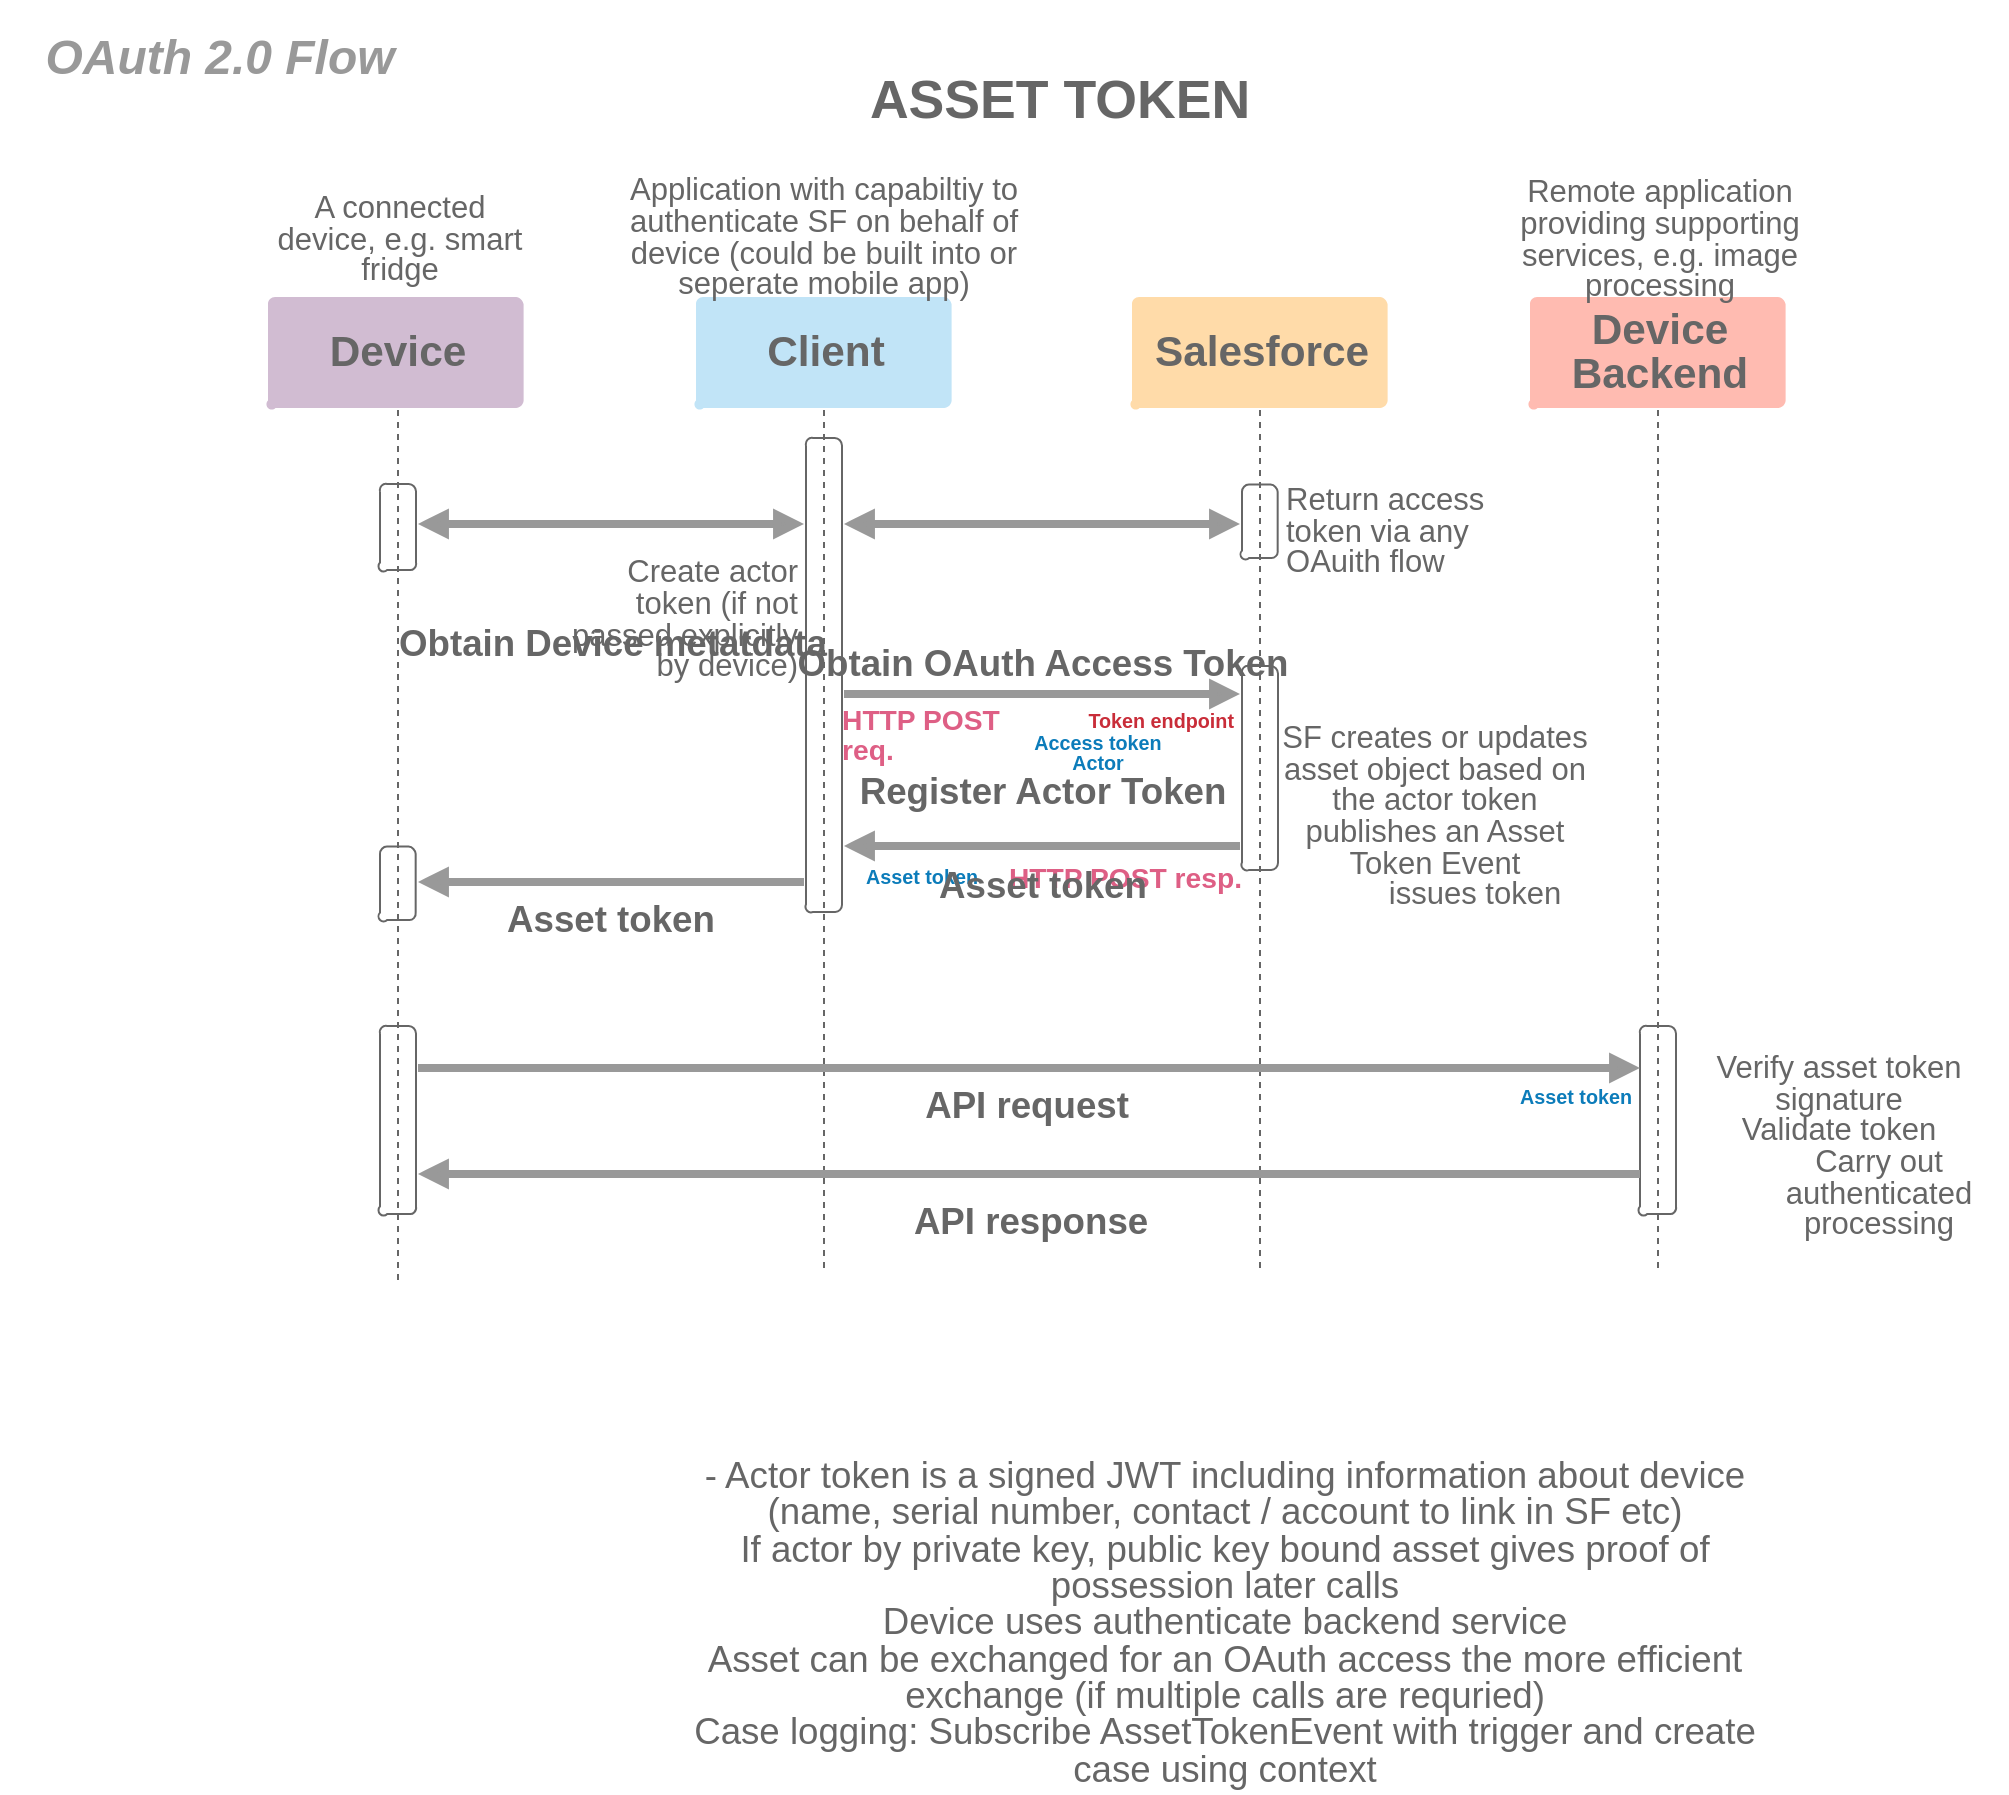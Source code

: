 <mxfile version="20.6.2" type="github"><diagram name="Asset Token" id="Asset_Token"><mxGraphModel dx="2968" dy="1360" grid="1" gridSize="10" guides="1" tooltips="1" connect="1" arrows="1" fold="1" page="1" pageScale="1" pageWidth="827" pageHeight="1169" math="0" shadow="0"><root><mxCell id="0"/><mxCell id="1" parent="0"/><mxCell id="BMRI44_Pc0IovrskJfD4-87" value="" style="group" parent="1" vertex="1" connectable="0"><mxGeometry x="-40" y="240.97" width="1000" height="895.03" as="geometry"/></mxCell><mxCell id="29" style="vsdxID=27;fillColor=none;gradientColor=none;fillOpacity=0;strokeOpacity=0;spacingTop=-3;spacingBottom=-3;spacingLeft=-3;spacingRight=-3;points=[[0,0.5,0],[1,0.5,0],[0.5,1,0],[0.5,0,0]];labelBackgroundColor=none;rounded=1;strokeColor=none;html=1;whiteSpace=wrap;" parent="BMRI44_Pc0IovrskJfD4-87" vertex="1"><mxGeometry x="327" y="725.03" width="568" height="170" as="geometry"/></mxCell><mxCell id="30" style="vsdxID=28;fillColor=#ffffff;gradientColor=none;fillOpacity=0;strokeOpacity=0;shape=stencil(vVTBcoMgEP0ajjLAGonnNPmBfAFTiTKl4iBtTL++mDUZMTW3ZsYDu++xj7ezK4Fd36hOE8H64N2HPpsqNATeiBCmbbQ3IZ4I7AnsTs7r2ruvtsK4U5Ep2DWjK7zDR7Zgyr8fzY/GHKPA5QYBvPnpvkfFYcIRumAk6BjF74DcWGoUuXHppkC6n/icbqfMnVLIpOJUf8jUYPrMu6CCcW2CWeVrnUWp7GRVnUD9Wetulubzx1nTzoyUJQX4Q3rFiSxTJ4IWkDjhbKU1L/Cy1C4lldtnbgq+dMNSN4/duWv8v52Hobhpr7jJ8+WU5TKdspXuvMLL032Jh+ti4soaa3Gv5/hykWMKfwKw/wU=);spacingTop=-3;spacingBottom=-3;spacingLeft=-3;spacingRight=-3;points=[[0,0.5,0],[1,0.5,0],[0.5,1,0],[0.5,0,0]];labelBackgroundColor=none;rounded=1;html=1;whiteSpace=wrap;" parent="29" vertex="1"><mxGeometry width="568" height="170" as="geometry"/></mxCell><mxCell id="31" value="&lt;div style=&quot;font-size: 1px&quot;&gt;&lt;p style=&quot;align:center;margin-left:0;margin-right:0;margin-top:0px;margin-bottom:0px;text-indent:0;valign:top;direction:ltr;&quot;&gt;&lt;font style=&quot;font-size:18.34px;font-family:Arial;color:#666666;direction:ltr;letter-spacing:0px;line-height:100%;opacity:1&quot;&gt; - Actor token is a signed JWT including information about device (name, serial number, contact / account to link in SF etc)&lt;br/&gt;&lt;/font&gt;&lt;/p&gt;&lt;p style=&quot;align:center;margin-left:0;margin-right:0;margin-top:0px;margin-bottom:0px;text-indent:0;valign:top;direction:ltr;&quot;&gt;&lt;font style=&quot;font-size:18.34px;font-family:Arial;color:#666666;direction:ltr;letter-spacing:0px;line-height:100%;opacity:1&quot;&gt;If actor by private key, public key bound asset gives proof of possession later calls&lt;br/&gt;&lt;/font&gt;&lt;/p&gt;&lt;p style=&quot;align:center;margin-left:0;margin-right:0;margin-top:0px;margin-bottom:0px;text-indent:0;valign:top;direction:ltr;&quot;&gt;&lt;font style=&quot;font-size:18.34px;font-family:Arial;color:#666666;direction:ltr;letter-spacing:0px;line-height:100%;opacity:1&quot;&gt;Device uses authenticate backend service&lt;br/&gt;&lt;/font&gt;&lt;/p&gt;&lt;p style=&quot;align:center;margin-left:0;margin-right:0;margin-top:0px;margin-bottom:0px;text-indent:0;valign:top;direction:ltr;&quot;&gt;&lt;font style=&quot;font-size:18.34px;font-family:Arial;color:#666666;direction:ltr;letter-spacing:0px;line-height:100%;opacity:1&quot;&gt;Asset can be exchanged for an OAuth access the more efficient exchange (if multiple calls are requried)&lt;br/&gt;&lt;/font&gt;&lt;/p&gt;&lt;p style=&quot;align:left;margin-left:0;margin-right:0;margin-top:0px;margin-bottom:0px;text-indent:0;valign:top;direction:ltr;&quot;&gt;&lt;font style=&quot;font-size:18.34px;font-family:Arial;color:#666666;direction:ltr;letter-spacing:0px;line-height:100%;opacity:1&quot;&gt;Case logging: Subscribe AssetTokenEvent with trigger and create case using context&lt;/font&gt;&lt;/p&gt;&lt;/div&gt;" style="text;vsdxID=27;fillColor=none;gradientColor=none;fillOpacity=0;strokeOpacity=0;spacingTop=-3;spacingBottom=-3;spacingLeft=-3;spacingRight=-3;points=[[0,0.5,0],[1,0.5,0],[0.5,1,0],[0.5,0,0]];labelBackgroundColor=none;rounded=1;strokeColor=none;html=1;whiteSpace=wrap;verticalAlign=top;align=center;;html=1;" parent="29" vertex="1"><mxGeometry y="-0.91" width="568.77" height="170.91" as="geometry"/></mxCell><mxCell id="BMRI44_Pc0IovrskJfD4-86" value="" style="group" parent="BMRI44_Pc0IovrskJfD4-87" vertex="1" connectable="0"><mxGeometry width="1000" height="639" as="geometry"/></mxCell><mxCell id="2" style="vsdxID=2;fillColor=none;gradientColor=none;fillOpacity=0;strokeOpacity=0;spacingTop=-3;spacingBottom=-3;spacingLeft=-3;spacingRight=-3;points=[[0,0.5,0],[1,0.5,0],[0.5,1,0],[0.5,0,0]];labelBackgroundColor=none;rounded=1;strokeColor=none;html=1;whiteSpace=wrap;" parent="BMRI44_Pc0IovrskJfD4-86" vertex="1"><mxGeometry x="328" y="28.0" width="401" height="42" as="geometry"/></mxCell><mxCell id="3" style="vsdxID=3;fillColor=#ffffff;gradientColor=none;fillOpacity=0;strokeOpacity=0;shape=stencil(vVTbcoMgFPwaHmW4jBKe0/QH+gVMPVGmVBykje3XFz0mI0nMW/MGu8tZ98CRyP3Qmh6IYEMM/gNOto4tkS9ECNu1EGxMKyIPRO6PPkAT/FdX4743SSnYjECNZ/ikFsyE9zf7C4gxKrkqkcCTn/57chwXHqkf3O2oVjPwitpUajI5a6nSKA+LXtFSInKR6DKruNQfCzPaoQg+mmh9l3HOhAaKZFUcnWkyajgB9CuYrz/O2W4VRGvK7lnfTcIpl3kSzmilsiicbfTmCWGuvTWnTD66GF3lcVIzdJbmtj0Xj/+Pc/Mqzt5bz0zkaSq6y+9mqzvPyPJwYNJinkycWescDvaav57kBOFfQB7+AA==);spacingTop=-3;spacingBottom=-3;spacingLeft=-3;spacingRight=-3;points=[[0,0.5,0],[1,0.5,0],[0.5,1,0],[0.5,0,0]];labelBackgroundColor=none;rounded=1;html=1;whiteSpace=wrap;" parent="2" vertex="1"><mxGeometry width="401" height="42" as="geometry"/></mxCell><mxCell id="4" value="&lt;div style=&quot;font-size: 1px&quot;&gt;&lt;p style=&quot;align:center;margin-left:0;margin-right:0;margin-top:0px;margin-bottom:0px;text-indent:0;valign:middle;direction:ltr;&quot;&gt;&lt;font style=&quot;font-size:26.81px;font-family:Arial;color:#666666;direction:ltr;letter-spacing:0px;line-height:100%;opacity:1&quot;&gt;&lt;b&gt;ASSET TOKEN&lt;/b&gt;&lt;/font&gt;&lt;/p&gt;&lt;/div&gt;" style="text;vsdxID=2;fillColor=none;gradientColor=none;fillOpacity=0;strokeOpacity=0;spacingTop=-3;spacingBottom=-3;spacingLeft=-3;spacingRight=-3;points=[[0,0.5,0],[1,0.5,0],[0.5,1,0],[0.5,0,0]];labelBackgroundColor=none;rounded=1;strokeColor=none;html=1;whiteSpace=wrap;verticalAlign=middle;align=center;;html=1;" parent="2" vertex="1"><mxGeometry y="-0.35" width="401.66" height="42.73" as="geometry"/></mxCell><mxCell id="5" style="vsdxID=5;fillColor=none;gradientColor=none;strokeColor=none;spacingTop=-3;spacingBottom=-3;spacingLeft=-3;spacingRight=-3;points=[[0,0.5,0],[1,0.5,0],[0.5,1,0],[0.5,0,0],[10.59,1,0],[-10.59,1,0],[-10.59,1,0],[0.13,1,0],[0.13,1,0]];labelBackgroundColor=none;rounded=1;html=1;whiteSpace=wrap;" parent="BMRI44_Pc0IovrskJfD4-86" vertex="1"><mxGeometry x="402" y="218.0" width="18" height="237" as="geometry"/></mxCell><mxCell id="6" style="vsdxID=6;fillColor=#ffffff;gradientColor=none;shape=stencil(vVTbcoMgEP0aHmW4xAvPafoD/QKmEmVKxUHbmHx90SWOGCZvzRvsOezhLLsgfhxa2SvEyDA6+6Uuuh5bxN8QY7prldOjXyF+Qvx4tk41zv50Nex76ZmMLBFVwxk6sxmR7vND3xTECOa0zAGAk9/2d1acAg7QNWTAxbJ/B6rPNGsEKi1wCTBxK58fIBI4Xo/QKGUQmDI56SFzdpSjtl2EGekalXmx7GxkE0HDRal+E6bb6xndbZyUAguRkE568fesxN5LUUZeKEkX5wVe9tKiwocnD1Nhke/N5Cwy81idVeP/7Tx2xV087SfHtNr7uXd3sm/X+rzAzNOJ8YtlMmFmtTEw2Ft8P8k+BL8AP/0B);strokeColor=#666666;spacingTop=-3;spacingBottom=-3;spacingLeft=-3;spacingRight=-3;points=[[0,0.5,0],[1,0.5,0],[0.5,1,0],[0.5,0,0]];labelBackgroundColor=none;rounded=1;html=1;whiteSpace=wrap;" parent="5" vertex="1"><mxGeometry width="18" height="237" as="geometry"/></mxCell><mxCell id="7" style="vsdxID=8;fillColor=none;gradientColor=none;strokeColor=none;spacingTop=-3;spacingBottom=-3;spacingLeft=-3;spacingRight=-3;points=[[0,0.5,0],[1,0.5,0],[0.5,1,0],[0.5,0,0],[-0.13,1,0],[0.13,1,0]];labelBackgroundColor=none;rounded=1;html=1;whiteSpace=wrap;" parent="BMRI44_Pc0IovrskJfD4-86" vertex="1"><mxGeometry x="620" y="332" width="18" height="102" as="geometry"/></mxCell><mxCell id="8" style="vsdxID=9;fillColor=#ffffff;gradientColor=none;shape=stencil(vVTbcoMgEP0aHmW4jAGe0/QH+gVMJMqUioO0Mf36YtY6ojZvzRvsObtnz+KK+LFvdGcQI30M/t1cbRUbxF8QY7ZtTLAxnRA/IX68+GDq4D/bCu6dTkxG7hFTQQ4d2YzocH6z3wZiBHMqSgAg88N/jYrDhAN0gxvHAoq8AjeVGkUmLj1gCfQw8+kkOlGSHqFZyUlgKPRg+yL4qKP1bYY5HWpTJK3i4nSdQf3VmG4Rzrpztl04EQortSO9ayX1KdXaixSZF0r+GM4TzKy11QEz+eBlFKZibacsMzvb+cwi/+9n+12ouZ19R+Wc8OuIYSEzR9sRqWf5ebw26XDfT9hc6xys9xJf73MKwb+An34A);strokeColor=#666666;spacingTop=-3;spacingBottom=-3;spacingLeft=-3;spacingRight=-3;points=[[0,0.5,0],[1,0.5,0],[0.5,1,0],[0.5,0,0]];labelBackgroundColor=none;rounded=1;html=1;whiteSpace=wrap;" parent="7" vertex="1"><mxGeometry width="18" height="102" as="geometry"/></mxCell><mxCell id="9" style="vsdxID=11;fillColor=none;gradientColor=none;strokeOpacity=0;spacingTop=-3;spacingBottom=-3;spacingLeft=-3;spacingRight=-3;points=[[0,0.5,0],[1,0.5,0],[0.5,1,0],[0.5,0,0]];labelBackgroundColor=none;rounded=1;strokeColor=none;html=1;whiteSpace=wrap;" parent="BMRI44_Pc0IovrskJfD4-86" vertex="1"><mxGeometry x="347" y="147.0" width="129" height="56" as="geometry"/></mxCell><mxCell id="10" style="vsdxID=12;fillColor=#c1e4f7;gradientColor=none;strokeOpacity=0;shape=stencil(vZRdcoMgFIVXw6MMPyrynKYb6AqYSpSpFQdpY7L6otdkpDJ59A3OPXD4kCvip7FVg0aMjN7ZL301tW8Rf0OMmb7VzvgwQvyM+OlinW6c/elrmA8qOBlZFF3DGjq7GVHu88PcNWgEcyoKKMDKb/s7J05rHUo3mAlc8EV4B2/Yag5ZvQyLHOxu9Zf4Efq0SBrtSJ7ClKnJjJmzXnlj+yi+U67RWUjLLp1qotJ41XrYyHR7vs70GxZZYlqm05M8HOdFzCNwlUc8UmIi0ld0BFBIr6J0Gc78CojsPlAlY6DdHVFCjuLZvY5HdpKGYhnD5OEtRzAkfTcHkLxumzBY+hM613QdtPe2/r+fgwT/An7+Aw==);spacingTop=-3;spacingBottom=-3;spacingLeft=-3;spacingRight=-3;points=[[0,0.5,0],[1,0.5,0],[0.5,1,0],[0.5,0,0]];labelBackgroundColor=none;rounded=1;html=1;whiteSpace=wrap;" parent="9" vertex="1"><mxGeometry width="129" height="56" as="geometry"/></mxCell><mxCell id="11" value="&lt;div style=&quot;font-size: 1px&quot;&gt;&lt;p style=&quot;align:center;margin-left:0;margin-right:0;margin-top:0px;margin-bottom:0px;text-indent:0;valign:middle;direction:ltr;&quot;&gt;&lt;font style=&quot;font-size:21.17px;font-family:Arial;color:#666666;direction:ltr;letter-spacing:0px;line-height:100%;opacity:1&quot;&gt;&lt;b&gt;Client&lt;/b&gt;&lt;/font&gt;&lt;/p&gt;&lt;/div&gt;" style="text;vsdxID=11;fillColor=none;gradientColor=none;strokeOpacity=0;spacingTop=-3;spacingBottom=-3;spacingLeft=-3;spacingRight=-3;points=[[0,0.5,0],[1,0.5,0],[0.5,1,0],[0.5,0,0]];labelBackgroundColor=none;rounded=1;strokeColor=none;html=1;whiteSpace=wrap;verticalAlign=middle;align=center;;html=1;" parent="9" vertex="1"><mxGeometry x="3.8" y="2.82" width="122.01" height="49.38" as="geometry"/></mxCell><mxCell id="12" style="vsdxID=13;fillColor=none;gradientColor=none;strokeOpacity=0;spacingTop=-3;spacingBottom=-3;spacingLeft=-3;spacingRight=-3;points=[[0,0.5,0],[1,0.5,0],[0.5,1,0],[0.5,0,0]];labelBackgroundColor=none;rounded=1;strokeColor=none;html=1;whiteSpace=wrap;" parent="BMRI44_Pc0IovrskJfD4-86" vertex="1"><mxGeometry x="565" y="147.0" width="129" height="56" as="geometry"/></mxCell><mxCell id="13" style="vsdxID=14;fillColor=#ffdba9;gradientColor=none;strokeOpacity=0;shape=stencil(vZRdcoMgFIVXw6MMPyrynKYb6AqYSpSpFQdpY7L6otdkpDJ59A3OPXD4kCvip7FVg0aMjN7ZL301tW8Rf0OMmb7VzvgwQvyM+OlinW6c/elrmA8qOBlZFF3DGjq7GVHu88PcNWgEcyoKKMDKb/s7J05rHUo3mAlc8EV4B2/Yag5ZvQyLHOxu9Zf4Efq0SBrtSJ7ClKnJjJmzXnlj+yi+U67RWUjLLp1qotJ41XrYyHR7vs70GxZZYlqm05M8HOdFzCNwlUc8UmIi0ld0BFBIr6J0Gc78CojsPlAlY6DdHVFCjuLZvY5HdpKGYhnD5OEtRzAkfTcHkLxumzBY+hM613QdtPe2/r+fgwT/An7+Aw==);spacingTop=-3;spacingBottom=-3;spacingLeft=-3;spacingRight=-3;points=[[0,0.5,0],[1,0.5,0],[0.5,1,0],[0.5,0,0]];labelBackgroundColor=none;rounded=1;html=1;whiteSpace=wrap;" parent="12" vertex="1"><mxGeometry width="129" height="56" as="geometry"/></mxCell><mxCell id="14" value="&lt;div style=&quot;font-size: 1px&quot;&gt;&lt;p style=&quot;align:center;margin-left:0;margin-right:0;margin-top:0px;margin-bottom:0px;text-indent:0;valign:middle;direction:ltr;&quot;&gt;&lt;font style=&quot;font-size:21.17px;font-family:Arial;color:#666666;direction:ltr;letter-spacing:0px;line-height:100%;opacity:1&quot;&gt;&lt;b&gt;Salesforce&lt;/b&gt;&lt;/font&gt;&lt;/p&gt;&lt;/div&gt;" style="text;vsdxID=13;fillColor=none;gradientColor=none;strokeOpacity=0;spacingTop=-3;spacingBottom=-3;spacingLeft=-3;spacingRight=-3;points=[[0,0.5,0],[1,0.5,0],[0.5,1,0],[0.5,0,0]];labelBackgroundColor=none;rounded=1;strokeColor=none;html=1;whiteSpace=wrap;verticalAlign=middle;align=center;;html=1;" parent="12" vertex="1"><mxGeometry x="3.8" y="2.82" width="122.01" height="49.38" as="geometry"/></mxCell><mxCell id="15" style="vsdxID=16;fillColor=none;gradientColor=none;strokeColor=none;spacingTop=-3;spacingBottom=-3;spacingLeft=-3;spacingRight=-3;points=[[0,0.5,0],[1,0.5,0],[0.5,1,0],[0.5,0,0],[-0.4,1,0],[0.4,1,0]];labelBackgroundColor=none;rounded=1;html=1;whiteSpace=wrap;" parent="BMRI44_Pc0IovrskJfD4-86" vertex="1"><mxGeometry x="819" y="512" width="18" height="94" as="geometry"/></mxCell><mxCell id="16" style="vsdxID=17;fillColor=#ffffff;gradientColor=none;shape=stencil(vVPbcoMgFPwaHmW4GJTnNPmBfAFTiTK14iBtbL++6KEdiUzemjfO2YVlDyzix6lTo0aMTN7ZN30zje8Qf0GMmaHTzviwQvyE+PFqnW6d/RgaqEcVmIysHd3AHrqwGVHu9WK+NfQI5rQ6AAA73+3nojhHHKAvqMq1OgMxnLMoRCIVuAaui2SOuYBOpAQxQpPz4ulzoWYzFc565Y0dEqxXrtVF0CquvWoTaLppPW7adHu73gwbG5XEUmaks1bCPWuZeikxrRMvlOQm8wQn98JSPH4TsXuUKjGyn8yfwv+b2f+IX/G8H45JmfphWNDET3Y6T7DyIChhscYRgmr6HtK8xe/jG1oQfX76AQ==);strokeColor=#666666;spacingTop=-3;spacingBottom=-3;spacingLeft=-3;spacingRight=-3;points=[[0,0.5,0],[1,0.5,0],[0.5,1,0],[0.5,0,0]];labelBackgroundColor=none;rounded=1;html=1;whiteSpace=wrap;" parent="15" vertex="1"><mxGeometry width="18" height="94" as="geometry"/></mxCell><mxCell id="17" style="vsdxID=19;fillColor=none;gradientColor=none;fillOpacity=0;strokeOpacity=0;spacingTop=-3;spacingBottom=-3;spacingLeft=-3;spacingRight=-3;points=[[0,0.5,0],[1,0.5,0],[0.5,1,0],[0.5,0,0]];labelBackgroundColor=none;rounded=1;strokeColor=none;html=1;whiteSpace=wrap;" parent="BMRI44_Pc0IovrskJfD4-86" vertex="1"><mxGeometry x="421" y="352" width="75" height="29" as="geometry"/></mxCell><mxCell id="18" style="vsdxID=20;fillColor=#ffffff;gradientColor=none;fillOpacity=0;strokeOpacity=0;shape=stencil(vVTLcoMwDPwaH9H4ERd8TpMfyBd4igOeUswYtyH9+hpEMpik6am5Ge1K65UsiNj2te4M4bQP3r2bky1DTcQr4dy2tfE2xBMROyK2R+dN5d1nW+J3pyOT0yliSsxhI5tT7d8O9ttgjIJguUQAMz/c16g4zDhC57kCh1xMkT2SY61RZSZvgCPdX/gUXgoMzRQJlCUlZ4Eh04PtM++CDta1CdZoX5ksSmXHRlcJ1J+M6RZhtrxcY9uFE7UBVdyRvutEAmMrK/yaPlzM/dacZ7hRoFQiX+RxlI9mw9TtcGTiaGxRWvTq8f8d3byMqA30wWsTIGTqqADJE0N03SGeP8vOH4sTD9OK4vLapsENX+LrlY4h/B2I3Q8=);spacingTop=-3;spacingBottom=-3;spacingLeft=-3;spacingRight=-3;points=[[0,0.5,0],[1,0.5,0],[0.5,1,0],[0.5,0,0]];labelBackgroundColor=none;rounded=1;html=1;whiteSpace=wrap;" parent="17" vertex="1"><mxGeometry width="75" height="29" as="geometry"/></mxCell><mxCell id="19" value="&lt;div style=&quot;font-size: 1px&quot;&gt;&lt;p style=&quot;align:left;margin-left:0;margin-right:0;margin-top:0px;margin-bottom:0px;text-indent:0;valign:middle;direction:ltr;&quot;&gt;&lt;font style=&quot;font-size:14.11px;font-family:Arial;color:#de5f85;direction:ltr;letter-spacing:0px;line-height:100%;opacity:1&quot;&gt;&lt;b&gt;HTTP POST req.&lt;/b&gt;&lt;/font&gt;&lt;/p&gt;&lt;/div&gt;" style="text;vsdxID=19;fillColor=none;gradientColor=none;fillOpacity=0;strokeOpacity=0;spacingTop=-3;spacingBottom=-3;spacingLeft=-3;spacingRight=-3;points=[[0,0.5,0],[1,0.5,0],[0.5,1,0],[0.5,0,0]];labelBackgroundColor=none;rounded=1;strokeColor=none;html=1;whiteSpace=wrap;verticalAlign=middle;align=left;;html=1;" parent="17" vertex="1"><mxGeometry y="-0.86" width="75.97" height="29.91" as="geometry"/></mxCell><mxCell id="20" style="vsdxID=21;fillColor=none;gradientColor=none;fillOpacity=0;strokeOpacity=0;spacingTop=-3;spacingBottom=-3;spacingLeft=-3;spacingRight=-3;points=[[0,0.5,0],[1,0.5,0],[0.5,1,0],[0.5,0,0]];labelBackgroundColor=none;rounded=1;strokeColor=none;html=1;whiteSpace=wrap;" parent="BMRI44_Pc0IovrskJfD4-86" vertex="1"><mxGeometry x="489" y="429" width="129" height="18" as="geometry"/></mxCell><mxCell id="21" style="vsdxID=22;fillColor=#ffffff;gradientColor=none;fillOpacity=0;strokeOpacity=0;shape=stencil(vVTbcoMgFPwaHmW4eIHnNP2BfgFTiTKl4iBtbL++4HEyYpL2qXmD3T2se+CI+GHq1agRI1Pw7k2fTRt6xJ8QY2botTchrhA/In44Oa877z6GFvajikpGFkS3UEOTmhHlX1/MtwaMYE6bCgiofHefyXFeeaC+YBflpFyQZxDHs5LLKma4rEHv1wJaY8EBumgkz85cHeZCzWYqvAsqGDdknFW+00X0Kk5WdRk1nbUeNzDdfp01wyaKbDCpbljfjMJxKfMoERIsi0LJve48Io3EUmT2TUR+u5tmdzUClyLLkxrUZEdeEv5/nqt3kQJW9/NQLOkuEMckf2vkqj/1o+L8MTdxsUwozK6xFgZ8y+8nOkLwN+DHHw==);spacingTop=-3;spacingBottom=-3;spacingLeft=-3;spacingRight=-3;points=[[0,0.5,0],[1,0.5,0],[0.5,1,0],[0.5,0,0]];labelBackgroundColor=none;rounded=1;html=1;whiteSpace=wrap;" parent="20" vertex="1"><mxGeometry width="129" height="18" as="geometry"/></mxCell><mxCell id="22" value="&lt;div style=&quot;font-size: 1px&quot;&gt;&lt;p style=&quot;align:right;margin-left:0;margin-right:0;margin-top:0px;margin-bottom:0px;text-indent:0;valign:middle;direction:ltr;&quot;&gt;&lt;font style=&quot;font-size:14.11px;font-family:Arial;color:#de5f85;direction:ltr;letter-spacing:0px;line-height:100%;opacity:1&quot;&gt;&lt;b&gt;HTTP POST resp.&lt;/b&gt;&lt;/font&gt;&lt;/p&gt;&lt;/div&gt;" style="text;vsdxID=21;fillColor=none;gradientColor=none;fillOpacity=0;strokeOpacity=0;spacingTop=-3;spacingBottom=-3;spacingLeft=-3;spacingRight=-3;points=[[0,0.5,0],[1,0.5,0],[0.5,1,0],[0.5,0,0]];labelBackgroundColor=none;rounded=1;strokeColor=none;html=1;whiteSpace=wrap;verticalAlign=middle;align=right;;html=1;" parent="20" vertex="1"><mxGeometry y="-0.95" width="129.61" height="18.99" as="geometry"/></mxCell><mxCell id="23" style="vsdxID=23;fillColor=none;gradientColor=none;fillOpacity=0;strokeOpacity=0;spacingTop=-3;spacingBottom=-3;spacingLeft=-3;spacingRight=-3;points=[[0,0.5,0],[1,0.5,0],[0.5,1,0],[0.5,0,0]];labelBackgroundColor=none;rounded=1;strokeColor=none;html=1;whiteSpace=wrap;" parent="BMRI44_Pc0IovrskJfD4-86" vertex="1"><mxGeometry x="481" y="361" width="133" height="29" as="geometry"/></mxCell><mxCell id="24" style="vsdxID=24;fillColor=#ffffff;gradientColor=none;fillOpacity=0;strokeOpacity=0;shape=stencil(vVTBcoMgEP0ajjKwRNFzmvxAv4CpRJlacZA2tl9fdE1GaNKemhu+fbuPt8tKxH5s1aAJsNE7+6rPpvYtEU8EwPStdsaHExEHIvYn63Tj7Htf4/egAhPYgugac/jMBqbcy7P50ogxKrjMMYCZb/ZjVpzWOIY+1wpApViQI5JDrVllJQMVFfLdJYHRokToyinzqOaqMGVqMmPmrFfe2D6Kdco1Ogta2alTTRQaz1oPG5hvb9eZfmOlkpTLG9I3rYjQl8TKjsrYCmf3uvMAN0GcMoj0S3m59J3pFIkjTotd5GhuUTydq8f/d/TjZSwWf3lunFbJjEqaQ2SIpQ0C+Sg7f2xOOCw7ittrug5XfBtPdzpA+D8Qh28=);spacingTop=-3;spacingBottom=-3;spacingLeft=-3;spacingRight=-3;points=[[0,0.5,0],[1,0.5,0],[0.5,1,0],[0.5,0,0]];labelBackgroundColor=none;rounded=1;html=1;whiteSpace=wrap;" parent="23" vertex="1"><mxGeometry width="133" height="29" as="geometry"/></mxCell><mxCell id="25" value="&lt;div style=&quot;font-size: 1px&quot;&gt;&lt;p style=&quot;align:center;margin-left:0;margin-right:0;margin-top:0px;margin-bottom:0px;text-indent:0;valign:middle;direction:ltr;&quot;&gt;&lt;font style=&quot;font-size:9.88px;font-family:Arial;color:#0c7cba;direction:ltr;letter-spacing:0px;line-height:100%;opacity:1&quot;&gt;&lt;b&gt;Access token&lt;/b&gt;&lt;/font&gt;&lt;font style=&quot;font-size:9.88px;font-family:Arial;color:#666666;direction:ltr;letter-spacing:0px;line-height:100%;opacity:1&quot;&gt;&lt;b&gt;&lt;br/&gt;&lt;/b&gt;&lt;/font&gt;&lt;/p&gt;&lt;p style=&quot;align:right;margin-left:0;margin-right:0;margin-top:0px;margin-bottom:0px;text-indent:0;valign:middle;direction:ltr;&quot;&gt;&lt;font style=&quot;font-size:9.88px;font-family:Arial;color:#0c7cba;direction:ltr;letter-spacing:0px;line-height:100%;opacity:1&quot;&gt;&lt;b&gt;Actor &lt;/b&gt;&lt;/font&gt;&lt;/p&gt;&lt;/div&gt;" style="text;vsdxID=23;fillColor=none;gradientColor=none;fillOpacity=0;strokeOpacity=0;spacingTop=-3;spacingBottom=-3;spacingLeft=-3;spacingRight=-3;points=[[0,0.5,0],[1,0.5,0],[0.5,1,0],[0.5,0,0]];labelBackgroundColor=none;rounded=1;strokeColor=none;html=1;whiteSpace=wrap;verticalAlign=middle;align=center;;html=1;" parent="23" vertex="1"><mxGeometry y="-0.86" width="133.89" height="29.91" as="geometry"/></mxCell><mxCell id="26" style="vsdxID=25;fillColor=none;gradientColor=none;fillOpacity=0;strokeOpacity=0;spacingTop=-3;spacingBottom=-3;spacingLeft=-3;spacingRight=-3;points=[[0,0.5,0],[1,0.5,0],[0.5,1,0],[0.5,0,0]];labelBackgroundColor=none;rounded=1;strokeColor=none;html=1;whiteSpace=wrap;" parent="BMRI44_Pc0IovrskJfD4-86" vertex="1"><mxGeometry x="433" y="423" width="123" height="29" as="geometry"/></mxCell><mxCell id="27" style="vsdxID=26;fillColor=#ffffff;gradientColor=none;fillOpacity=0;strokeOpacity=0;shape=stencil(vVTLcoMwDPwaH9EImec5TX+gX+ApDnhKMWNoQ/v1NYjMYJqmN25mtdJ6JQshT0Ojei0Ih9HZN3011dgI+SSITNdoZ0Z/EvIs5Olina6d/egq/u6VZxIuiK44J57ZhMq9vphvzRiCjPOUA5z5bj9nxWmNc+hrrUCQywV5ZrKvNausZIK0ZL67JSBkBUMrRwIWQc1VYYrUZIbI2VGNxnZBrFWu1pHXii6tqoPQcNW638Dx9nat6TZWygzK5I70XSsSknhnJQHMAisx/tWdA9x4cUAK9IvcD/PRdMpsZ4ng9ig2PZKhKTxsQL+exuLx4XvDnaMCUgoM4b5DlB9l55/V8YdlSXl9Tdvyjm/j+6X2EP8Q5PkH);spacingTop=-3;spacingBottom=-3;spacingLeft=-3;spacingRight=-3;points=[[0,0.5,0],[1,0.5,0],[0.5,1,0],[0.5,0,0]];labelBackgroundColor=none;rounded=1;html=1;whiteSpace=wrap;" parent="26" vertex="1"><mxGeometry width="123" height="29" as="geometry"/></mxCell><mxCell id="28" value="&lt;div style=&quot;font-size: 1px&quot;&gt;&lt;p style=&quot;align:left;margin-left:0;margin-right:0;margin-top:0px;margin-bottom:0px;text-indent:0;valign:middle;direction:ltr;&quot;&gt;&lt;font style=&quot;font-size:9.88px;font-family:Arial;color:#0c7cba;direction:ltr;letter-spacing:0px;line-height:100%;opacity:1&quot;&gt;&lt;b&gt;Asset token&lt;/b&gt;&lt;/font&gt;&lt;/p&gt;&lt;/div&gt;" style="text;vsdxID=25;fillColor=none;gradientColor=none;fillOpacity=0;strokeOpacity=0;spacingTop=-3;spacingBottom=-3;spacingLeft=-3;spacingRight=-3;points=[[0,0.5,0],[1,0.5,0],[0.5,1,0],[0.5,0,0]];labelBackgroundColor=none;rounded=1;strokeColor=none;html=1;whiteSpace=wrap;verticalAlign=middle;align=left;;html=1;" parent="26" vertex="1"><mxGeometry y="-0.86" width="123.44" height="29.91" as="geometry"/></mxCell><mxCell id="32" style="vsdxID=29;fillColor=none;gradientColor=none;fillOpacity=0;strokeOpacity=0;spacingTop=-3;spacingBottom=-3;spacingLeft=-3;spacingRight=-3;points=[[0,0.5,0],[1,0.5,0],[0.5,1,0],[0.5,0,0]];labelBackgroundColor=none;rounded=1;strokeColor=none;html=1;whiteSpace=wrap;" parent="BMRI44_Pc0IovrskJfD4-86" vertex="1"><mxGeometry width="218" height="56" as="geometry"/></mxCell><mxCell id="33" style="vsdxID=30;fillColor=#000000;gradientColor=none;fillOpacity=0;strokeOpacity=0;shape=stencil(vVTLcoQgEPwajlLArEs4bzY/kC+gIqtUjFhIso+vDzqaEnVz9AbTDT09zEDg1FW6NUSwLnj3aa62CBWBVyKEbSrjbYgrAmcCp4vzpvTuuylw3+rIFGyImALP8J4tmPYf7/ZhMMYocJkjgCe/3E+veBtxhO64kzSHIfCG3HhVLzJyOT0KpPuRf6ST6B9FiuRGRtXEyPTNdpl3QQfrmkS+1r40WVTLLrUuE6i7GtPOwnyeX22bmRclKeTb6pt+BOUq9fNCD4kdpSiT2xXaw89KXcGY4LP3kcv3AZUaWpWIM7aXn1VzTNpP3PBFtx1iLydu2HZxdrDy/9jExTCfOLm2rnG85/hynmMI/wI4/wI=);spacingTop=-3;spacingBottom=-3;spacingLeft=-3;spacingRight=-3;points=[[0,0.5,0],[1,0.5,0],[0.5,1,0],[0.5,0,0]];labelBackgroundColor=none;rounded=1;html=1;whiteSpace=wrap;" parent="32" vertex="1"><mxGeometry width="218" height="56" as="geometry"/></mxCell><mxCell id="34" value="&lt;div style=&quot;font-size: 1px&quot;&gt;&lt;p style=&quot;align:center;margin-left:0;margin-right:0;margin-top:0px;margin-bottom:0px;text-indent:0;valign:middle;direction:ltr;&quot;&gt;&lt;font style=&quot;font-size:23.99px;font-family:Arial;color:#999999;direction:ltr;letter-spacing:0px;line-height:100%;opacity:1&quot;&gt;&lt;i&gt;&lt;b&gt;OAuth 2.0 Flow&lt;/b&gt;&lt;/i&gt;&lt;/font&gt;&lt;/p&gt;&lt;/div&gt;" style="text;vsdxID=29;fillColor=none;gradientColor=none;fillOpacity=0;strokeOpacity=0;spacingTop=-3;spacingBottom=-3;spacingLeft=-3;spacingRight=-3;points=[[0,0.5,0],[1,0.5,0],[0.5,1,0],[0.5,0,0]];labelBackgroundColor=none;rounded=1;strokeColor=none;html=1;whiteSpace=wrap;verticalAlign=middle;align=center;;html=1;" parent="32" vertex="1"><mxGeometry y="-0.97" width="218.39" height="56.97" as="geometry"/></mxCell><mxCell id="35" style="vsdxID=31;fillColor=none;gradientColor=none;fillOpacity=0;strokeOpacity=0;spacingTop=-3;spacingBottom=-3;spacingLeft=-3;spacingRight=-3;points=[[0,0.5,0],[1,0.5,0],[0.5,1,0],[0.5,0,0]];labelBackgroundColor=none;rounded=1;strokeColor=none;html=1;whiteSpace=wrap;" parent="BMRI44_Pc0IovrskJfD4-86" vertex="1"><mxGeometry x="274" y="285" width="122" height="46" as="geometry"/></mxCell><mxCell id="36" style="vsdxID=32;fillColor=#ffffff;gradientColor=none;fillOpacity=0;strokeOpacity=0;shape=stencil(vZTdVsMgDMefhsvm8LFucD23F/AJOJa1HLH0UHTVp5cuqMXN3rk7SP4k+QUCEfux04MhnI4x+Gdztk3siHggnNu+M8HGtCLiQMT+5INpg3/tG9wPOik5vVhMg2fYrOZUh6dH+2HQRkGwXY0OPPni3+aMU/aj6x13Ehhqj6hNoeYkWcuhVigPWb8FuUFLlgigqoiY40+VnuxYBR91tL4vfE6H1lQpVXVyui1c49mYYWFmy+Kc7RcgKtVyK/VNEgF8U5JIqEsSRv9ozT1YFChZZFcMJFvj+Sruh0cUOKk9ihUhvwH/n+fqVcyA27WHxmSJU8OuvB561Z673c76yKTFZTZxaq1zONpL/+9ZTib8B8ThEw==);spacingTop=-3;spacingBottom=-3;spacingLeft=-3;spacingRight=-3;points=[[0,0.5,0],[1,0.5,0],[0.5,1,0],[0.5,0,0]];labelBackgroundColor=none;rounded=1;html=1;whiteSpace=wrap;" parent="35" vertex="1"><mxGeometry width="122" height="46" as="geometry"/></mxCell><mxCell id="37" value="&lt;div style=&quot;font-size: 1px&quot;&gt;&lt;p style=&quot;align:right;margin-left:0;margin-right:0;margin-top:0px;margin-bottom:0px;text-indent:0;valign:middle;direction:ltr;&quot;&gt;&lt;font style=&quot;font-size:15.52px;font-family:Arial;color:#666666;direction:ltr;letter-spacing:0px;line-height:100%;opacity:1&quot;&gt;Create actor token (if not passed explicitly by device)&lt;/font&gt;&lt;/p&gt;&lt;/div&gt;" style="text;vsdxID=31;fillColor=none;gradientColor=none;fillOpacity=0;strokeOpacity=0;spacingTop=-3;spacingBottom=-3;spacingLeft=-3;spacingRight=-3;points=[[0,0.5,0],[1,0.5,0],[0.5,1,0],[0.5,0,0]];labelBackgroundColor=none;rounded=1;strokeColor=none;html=1;whiteSpace=wrap;verticalAlign=middle;align=right;;html=1;" parent="35" vertex="1"><mxGeometry y="-0.64" width="123.44" height="47" as="geometry"/></mxCell><mxCell id="38" style="vsdxID=33;fillColor=none;gradientColor=none;fillOpacity=0;strokeOpacity=0;spacingTop=-3;spacingBottom=-3;spacingLeft=-3;spacingRight=-3;points=[[0,0.5,0],[1,0.5,0],[0.5,1,0],[0.5,0,0]];labelBackgroundColor=none;rounded=1;strokeColor=none;html=1;whiteSpace=wrap;" parent="BMRI44_Pc0IovrskJfD4-86" vertex="1"><mxGeometry x="738" y="533" width="75" height="28" as="geometry"/></mxCell><mxCell id="39" style="vsdxID=34;fillColor=#ffffff;gradientColor=none;fillOpacity=0;strokeOpacity=0;shape=stencil(vZRLcoQgEIZPw1KKlySsJ5ML5ARUZJQKEQtJ5nH6oE2lxHGSnTvs/rt/vi5axA9jpweDGBlj8B/mbJvYIf6CGLN9Z4KN6YT4EfHDyQfTBv/VN/A96KRkZI6YBmropGZEh/c3ezMQI5jTpxoSUPnpvyfHS85D6po7UMzZHHkFceo1uWQxxyK3CrlAYQZ68iuRqmyJhcyKSl/sWAUfdbS+L/ydDq2pklt1crotUuPZmGERpsv7OdsvYFS6vtx23+QRWK54KMOiBFI1JuLBkPZASvZ1Ya8IpuIvJr5CSjN4LpESQNmTErIX0P0Dyd6bNOzuxUlcy4KGPJjODiz/LE86zGsKC2ydgy1f5tdrnULwS+DHHw==);spacingTop=-3;spacingBottom=-3;spacingLeft=-3;spacingRight=-3;points=[[0,0.5,0],[1,0.5,0],[0.5,1,0],[0.5,0,0]];labelBackgroundColor=none;rounded=1;html=1;whiteSpace=wrap;" parent="38" vertex="1"><mxGeometry width="75" height="28" as="geometry"/></mxCell><mxCell id="40" value="&lt;div style=&quot;font-size: 1px&quot;&gt;&lt;p style=&quot;align:right;margin-left:0;margin-right:0;margin-top:0px;margin-bottom:0px;text-indent:0;valign:middle;direction:ltr;&quot;&gt;&lt;font style=&quot;font-size:9.88px;font-family:Arial;color:#0c7cba;direction:ltr;letter-spacing:0px;line-height:100%;opacity:1&quot;&gt;&lt;b&gt;Asset token&lt;/b&gt;&lt;/font&gt;&lt;/p&gt;&lt;/div&gt;" style="text;vsdxID=33;fillColor=none;gradientColor=none;fillOpacity=0;strokeOpacity=0;spacingTop=-3;spacingBottom=-3;spacingLeft=-3;spacingRight=-3;points=[[0,0.5,0],[1,0.5,0],[0.5,1,0],[0.5,0,0]];labelBackgroundColor=none;rounded=1;strokeColor=none;html=1;whiteSpace=wrap;verticalAlign=middle;align=right;;html=1;" parent="38" vertex="1"><mxGeometry y="-0.46" width="75.97" height="28.49" as="geometry"/></mxCell><mxCell id="41" style="vsdxID=35;fillColor=none;gradientColor=none;strokeOpacity=0;spacingTop=-3;spacingBottom=-3;spacingLeft=-3;spacingRight=-3;points=[[0,0.5,0],[1,0.5,0],[0.5,1,0],[0.5,0,0]];labelBackgroundColor=none;rounded=1;strokeColor=none;html=1;whiteSpace=wrap;" parent="BMRI44_Pc0IovrskJfD4-86" vertex="1"><mxGeometry x="764" y="147.0" width="129" height="56" as="geometry"/></mxCell><mxCell id="42" style="vsdxID=36;fillColor=#ffbbb1;gradientColor=none;strokeOpacity=0;shape=stencil(vZRdcoMgFIVXw6MMPyrynKYb6AqYSpSpFQdpY7L6otdkpDJ59A3OPXD4kCvip7FVg0aMjN7ZL301tW8Rf0OMmb7VzvgwQvyM+OlinW6c/elrmA8qOBlZFF3DGjq7GVHu88PcNWgEcyoKKMDKb/s7J05rHUo3mAlc8EV4B2/Yag5ZvQyLHOxu9Zf4Efq0SBrtSJ7ClKnJjJmzXnlj+yi+U67RWUjLLp1qotJ41XrYyHR7vs70GxZZYlqm05M8HOdFzCNwlUc8UmIi0ld0BFBIr6J0Gc78CojsPlAlY6DdHVFCjuLZvY5HdpKGYhnD5OEtRzAkfTcHkLxumzBY+hM613QdtPe2/r+fgwT/An7+Aw==);spacingTop=-3;spacingBottom=-3;spacingLeft=-3;spacingRight=-3;points=[[0,0.5,0],[1,0.5,0],[0.5,1,0],[0.5,0,0]];labelBackgroundColor=none;rounded=1;html=1;whiteSpace=wrap;" parent="41" vertex="1"><mxGeometry width="129" height="56" as="geometry"/></mxCell><mxCell id="43" value="&lt;div style=&quot;font-size: 1px&quot;&gt;&lt;p style=&quot;align:center;margin-left:0;margin-right:0;margin-top:0px;margin-bottom:0px;text-indent:0;valign:middle;direction:ltr;&quot;&gt;&lt;font style=&quot;font-size:21.17px;font-family:Arial;color:#666666;direction:ltr;letter-spacing:0px;line-height:100%;opacity:1&quot;&gt;&lt;b&gt;Device Backend&lt;/b&gt;&lt;/font&gt;&lt;/p&gt;&lt;/div&gt;" style="text;vsdxID=35;fillColor=none;gradientColor=none;strokeOpacity=0;spacingTop=-3;spacingBottom=-3;spacingLeft=-3;spacingRight=-3;points=[[0,0.5,0],[1,0.5,0],[0.5,1,0],[0.5,0,0]];labelBackgroundColor=none;rounded=1;strokeColor=none;html=1;whiteSpace=wrap;verticalAlign=middle;align=center;;html=1;" parent="41" vertex="1"><mxGeometry x="3.8" y="2.82" width="122.01" height="49.38" as="geometry"/></mxCell><mxCell id="44" style="vsdxID=37;fillColor=none;gradientColor=none;strokeColor=none;spacingTop=-3;spacingBottom=-3;spacingLeft=-3;spacingRight=-3;points=[[0,0.5,0],[1,0.5,0],[0.5,1,0],[0.5,0,0],[0.13,1,0]];labelBackgroundColor=none;rounded=1;html=1;whiteSpace=wrap;" parent="BMRI44_Pc0IovrskJfD4-86" vertex="1"><mxGeometry x="620" y="241.0" width="18" height="37" as="geometry"/></mxCell><mxCell id="45" style="vsdxID=38;fillColor=#ffffff;gradientColor=none;shape=stencil(vZTdUoQwDIWfppdk0nb56fW6+wI+QUe60BEpU9BFn95CcKSCesdde5L05MsQmDz3te4ME9gP3j2buy2HmskHJoRta+PtEE5MXpg835w3lXevbUn3TodMgbNiSqrhU7ZA7Z8e7YchDUHyPKUAVb64t8lxXOIUel9eQCjkrFwpObw1uSzJXIHMqMAvFQqygpTvnCJ6E0EtjY2JHm2feDfowbo2aqDRvjJJsEtuja6iUH83plvJfN1gY9sVTa5AnPbdd4EEh5zHQNMIsohIKUD1y5gOYNraK4Q/mHgOqYiZCshjpO2cOOJRQJsv5Mt7H0eAimkyOKURDe5P5wCUf7YnHOY9pQ22TUNrvo7/3Osg0T9BXj4B);strokeColor=#666666;spacingTop=-3;spacingBottom=-3;spacingLeft=-3;spacingRight=-3;points=[[0,0.5,0],[1,0.5,0],[0.5,1,0],[0.5,0,0]];labelBackgroundColor=none;rounded=1;html=1;whiteSpace=wrap;" parent="44" vertex="1"><mxGeometry width="18" height="37" as="geometry"/></mxCell><mxCell id="46" style="vsdxID=40;fillColor=none;gradientColor=none;fillOpacity=0;strokeOpacity=0;spacingTop=-3;spacingBottom=-3;spacingLeft=-3;spacingRight=-3;points=[[0,0.5,0],[1,0.5,0],[0.5,1,0],[0.5,0,0]];labelBackgroundColor=none;rounded=1;strokeColor=none;html=1;whiteSpace=wrap;" parent="BMRI44_Pc0IovrskJfD4-86" vertex="1"><mxGeometry x="643" y="246.0" width="135" height="37" as="geometry"/></mxCell><mxCell id="47" style="vsdxID=41;fillColor=#ffffff;gradientColor=none;fillOpacity=0;strokeOpacity=0;shape=stencil(vZTdcoMgEIWfhksZfkwC12nyAnkCphJlSsVB2pg+fTFLrFjbXjV3uLucw7ewIr7vG9VpxEgfvHvRF1OFBvEnxJhpG+1NiCvED4jvz87r2ru3toLvTsVKRm4RXcEeOlYzovzzyXxoiBHM6W4DCdj56t5HxyHlIXVNCgQTUDlCcdQaXVIxwzxJ+bRB4BICU4XIBJP8UKjB9IV3QQXj2ixnla91EY2Ks1V1luovWnezcHY0a9oZh9zhO39mvcrBcSlzDspwuc1IKPmpNQ+gWZoLiaX87V5KsbwXsclwvvdn8vh/nOWruFuvwlAsaA6znfBWH+1Xcx6A8se8xMVtMmFmjbUw2PP8cpJjCP4C/PAJ);spacingTop=-3;spacingBottom=-3;spacingLeft=-3;spacingRight=-3;points=[[0,0.5,0],[1,0.5,0],[0.5,1,0],[0.5,0,0]];labelBackgroundColor=none;rounded=1;html=1;whiteSpace=wrap;" parent="46" vertex="1"><mxGeometry width="135" height="37" as="geometry"/></mxCell><mxCell id="48" value="&lt;div style=&quot;font-size: 1px&quot;&gt;&lt;p style=&quot;align:left;margin-left:0;margin-right:0;margin-top:0px;margin-bottom:0px;text-indent:0;valign:middle;direction:ltr;&quot;&gt;&lt;font style=&quot;font-size:15.52px;font-family:Arial;color:#666666;direction:ltr;letter-spacing:0px;line-height:100%;opacity:1&quot;&gt;Return access token via any OAuith flow&lt;/font&gt;&lt;/p&gt;&lt;/div&gt;" style="text;vsdxID=40;fillColor=none;gradientColor=none;fillOpacity=0;strokeOpacity=0;spacingTop=-3;spacingBottom=-3;spacingLeft=-3;spacingRight=-3;points=[[0,0.5,0],[1,0.5,0],[0.5,1,0],[0.5,0,0]];labelBackgroundColor=none;rounded=1;strokeColor=none;html=1;whiteSpace=wrap;verticalAlign=middle;align=left;;html=1;" parent="46" vertex="1"><mxGeometry y="-0.98" width="136.26" height="37.98" as="geometry"/></mxCell><mxCell id="49" style="vsdxID=44;fillColor=none;gradientColor=none;strokeColor=none;spacingTop=-3;spacingBottom=-3;spacingLeft=-3;spacingRight=-3;points=[[0,0.5,0],[1,0.5,0],[0.5,1,0],[0.5,0,0],[-10.33,1,0]];labelBackgroundColor=none;rounded=1;html=1;whiteSpace=wrap;" parent="BMRI44_Pc0IovrskJfD4-86" vertex="1"><mxGeometry x="189" y="241.0" width="18" height="43" as="geometry"/></mxCell><mxCell id="50" style="vsdxID=45;fillColor=#ffffff;gradientColor=none;shape=stencil(vVTBcoMgEP0ajjLATlTOafoD/QImEmVKxUHamH59Mct0RFNvzQ32PXj7dlkIHMdODZoINgbv3vXVNKEj8EKEMH2nvQlxReBE4HhxXrfeffYN7gcVmYLdI7rBM3xmC6b8+c18a4wxCrw6IIAnP9zXrDglHKEb7mpaIvcVufGqWSRxeUlrpPvEr6goMZIoUY/x7MokMBVqMmPhXVDBuD7DrPKtLqJWcbGqzaDxqvWwCPNldtb0CyeVpFI+kH5oJeZZy9yLpAwyL5z9UZwnmFlrS04BdjtTrexsWrOtz6/I//vZvgsZ06l3HAHluaEDLXND2wo9rT37UxMX9/HEwTXW4nQv8fU4xxB+BXD6AQ==);strokeColor=#666666;spacingTop=-3;spacingBottom=-3;spacingLeft=-3;spacingRight=-3;points=[[0,0.5,0],[1,0.5,0],[0.5,1,0],[0.5,0,0]];labelBackgroundColor=none;rounded=1;html=1;whiteSpace=wrap;" parent="49" vertex="1"><mxGeometry width="18" height="43" as="geometry"/></mxCell><mxCell id="51" style="vsdxID=46;fillColor=none;gradientColor=none;strokeOpacity=0;spacingTop=-3;spacingBottom=-3;spacingLeft=-3;spacingRight=-3;points=[[0,0.5,0],[1,0.5,0],[0.5,1,0],[0.5,0,0]];labelBackgroundColor=none;rounded=1;strokeColor=none;html=1;whiteSpace=wrap;" parent="BMRI44_Pc0IovrskJfD4-86" vertex="1"><mxGeometry x="133" y="147.0" width="129" height="56" as="geometry"/></mxCell><mxCell id="52" style="vsdxID=47;fillColor=#d1bcd2;gradientColor=none;strokeOpacity=0;shape=stencil(vZRdcoMgFIVXw6MMPyrynKYb6AqYSpSpFQdpY7L6otdkpDJ59A3OPXD4kCvip7FVg0aMjN7ZL301tW8Rf0OMmb7VzvgwQvyM+OlinW6c/elrmA8qOBlZFF3DGjq7GVHu88PcNWgEcyoKKMDKb/s7J05rHUo3mAlc8EV4B2/Yag5ZvQyLHOxu9Zf4Efq0SBrtSJ7ClKnJjJmzXnlj+yi+U67RWUjLLp1qotJ41XrYyHR7vs70GxZZYlqm05M8HOdFzCNwlUc8UmIi0ld0BFBIr6J0Gc78CojsPlAlY6DdHVFCjuLZvY5HdpKGYhnD5OEtRzAkfTcHkLxumzBY+hM613QdtPe2/r+fgwT/An7+Aw==);spacingTop=-3;spacingBottom=-3;spacingLeft=-3;spacingRight=-3;points=[[0,0.5,0],[1,0.5,0],[0.5,1,0],[0.5,0,0]];labelBackgroundColor=none;rounded=1;html=1;whiteSpace=wrap;" parent="51" vertex="1"><mxGeometry width="129" height="56" as="geometry"/></mxCell><mxCell id="53" value="&lt;div style=&quot;font-size: 1px&quot;&gt;&lt;p style=&quot;align:center;margin-left:0;margin-right:0;margin-top:0px;margin-bottom:0px;text-indent:0;valign:middle;direction:ltr;&quot;&gt;&lt;font style=&quot;font-size:21.17px;font-family:Arial;color:#666666;direction:ltr;letter-spacing:0px;line-height:100%;opacity:1&quot;&gt;&lt;b&gt;Device&lt;/b&gt;&lt;/font&gt;&lt;/p&gt;&lt;/div&gt;" style="text;vsdxID=46;fillColor=none;gradientColor=none;strokeOpacity=0;spacingTop=-3;spacingBottom=-3;spacingLeft=-3;spacingRight=-3;points=[[0,0.5,0],[1,0.5,0],[0.5,1,0],[0.5,0,0]];labelBackgroundColor=none;rounded=1;strokeColor=none;html=1;whiteSpace=wrap;verticalAlign=middle;align=center;;html=1;" parent="51" vertex="1"><mxGeometry x="3.8" y="2.82" width="122.01" height="49.38" as="geometry"/></mxCell><mxCell id="54" style="vsdxID=49;fillColor=none;gradientColor=none;strokeColor=none;spacingTop=-3;spacingBottom=-3;spacingLeft=-3;spacingRight=-3;points=[[0,0.5,0],[1,0.5,0],[0.5,1,0],[0.5,0,0],[32.58,1,0],[-32.58,1,0]];labelBackgroundColor=none;rounded=1;html=1;whiteSpace=wrap;" parent="BMRI44_Pc0IovrskJfD4-86" vertex="1"><mxGeometry x="189" y="512" width="18" height="94" as="geometry"/></mxCell><mxCell id="55" style="vsdxID=50;fillColor=#ffffff;gradientColor=none;shape=stencil(vVPbcoMgFPwaHmW4GJTnNPmBfAFTiTK14iBtbL++6KEdiUzemjfO2YVlDyzix6lTo0aMTN7ZN30zje8Qf0GMmaHTzviwQvyE+PFqnW6d/RgaqEcVmIysHd3AHrqwGVHu9WK+NfQI5rQ6AAA73+3nojhHHKAvqMq1OgMxnLMoRCIVuAaui2SOuYBOpAQxQpPz4ulzoWYzFc565Y0dEqxXrtVF0CquvWoTaLppPW7adHu73gwbG5XEUmaks1bCPWuZeikxrRMvlOQm8wQn98JSPH4TsXuUKjGyn8yfwv+b2f+IX/G8H45JmfphWNDET3Y6T7DyIChhscYRgmr6HtK8xe/jG1oQfX76AQ==);strokeColor=#666666;spacingTop=-3;spacingBottom=-3;spacingLeft=-3;spacingRight=-3;points=[[0,0.5,0],[1,0.5,0],[0.5,1,0],[0.5,0,0]];labelBackgroundColor=none;rounded=1;html=1;whiteSpace=wrap;" parent="54" vertex="1"><mxGeometry width="18" height="94" as="geometry"/></mxCell><mxCell id="56" style="vsdxID=51;fillColor=none;gradientColor=none;strokeColor=none;spacingTop=-3;spacingBottom=-3;spacingLeft=-3;spacingRight=-3;points=[[0,0.5,0],[1,0.5,0],[0.5,1,0],[0.5,0,0],[-10.33,1,0]];labelBackgroundColor=none;rounded=1;html=1;whiteSpace=wrap;" parent="BMRI44_Pc0IovrskJfD4-86" vertex="1"><mxGeometry x="189" y="422" width="18" height="37" as="geometry"/></mxCell><mxCell id="57" style="vsdxID=52;fillColor=#ffffff;gradientColor=none;shape=stencil(vZTdUoQwDIWfppdk0nb56fW6+wI+QUe60BEpU9BFn95CcKSCesdde5L05MsQmDz3te4ME9gP3j2buy2HmskHJoRta+PtEE5MXpg835w3lXevbUn3TodMgbNiSqrhU7ZA7Z8e7YchDUHyPKUAVb64t8lxXOIUel9eQCjkrFwpObw1uSzJXIHMqMAvFQqygpTvnCJ6E0EtjY2JHm2feDfowbo2aqDRvjJJsEtuja6iUH83plvJfN1gY9sVTa5AnPbdd4EEh5zHQNMIsohIKUD1y5gOYNraK4Q/mHgOqYiZCshjpO2cOOJRQJsv5Mt7H0eAimkyOKURDe5P5wCUf7YnHOY9pQ22TUNrvo7/3Osg0T9BXj4B);strokeColor=#666666;spacingTop=-3;spacingBottom=-3;spacingLeft=-3;spacingRight=-3;points=[[0,0.5,0],[1,0.5,0],[0.5,1,0],[0.5,0,0]];labelBackgroundColor=none;rounded=1;html=1;whiteSpace=wrap;" parent="56" vertex="1"><mxGeometry width="18" height="37" as="geometry"/></mxCell><mxCell id="58" style="vsdxID=54;fillColor=none;gradientColor=none;fillOpacity=0;strokeOpacity=0;spacingTop=-3;spacingBottom=-3;spacingLeft=-3;spacingRight=-3;points=[[0,0.5,0],[1,0.5,0],[0.5,1,0],[0.5,0,0]];labelBackgroundColor=none;rounded=1;strokeColor=none;html=1;whiteSpace=wrap;" parent="BMRI44_Pc0IovrskJfD4-86" vertex="1"><mxGeometry x="133" y="85.0" width="131" height="66" as="geometry"/></mxCell><mxCell id="59" style="vsdxID=55;fillColor=#ffffff;gradientColor=none;fillOpacity=0;strokeOpacity=0;shape=stencil(vVTBcoMgFPwajjLwwEHPafID/QKmEmVKxUHb2H590WczYmJuzQ12F5Z98CDi0De6MwRYPwT/bi62GhoiXgiAbRsT7BBHRByJOJx9MHXwn22F805HJbAZMRWu4ZMamA5vr/bHIMao4CpHAld++K/JcVx4pL5xllMFM3BCbdxqMlm0QCWyLCx6SQsEroqiSDZcth8zPdo+C37Qg/VtwjkdapNFp+zsdJ1Q/cWYbgXz9dmcbVc5SkU53LG+G0TQXKVBFGVpEs52KvOELFvvUlIoHl1LubmWeNgySXNbnavH/8e5eRR/3jtpuNw+MpBJmr3qPCHL43aJg7kvsWOtc9jWa37bxxHCP0AcfwE=);spacingTop=-3;spacingBottom=-3;spacingLeft=-3;spacingRight=-3;points=[[0,0.5,0],[1,0.5,0],[0.5,1,0],[0.5,0,0]];labelBackgroundColor=none;rounded=1;html=1;whiteSpace=wrap;" parent="58" vertex="1"><mxGeometry width="131" height="66" as="geometry"/></mxCell><mxCell id="60" value="&lt;div style=&quot;font-size: 1px&quot;&gt;&lt;p style=&quot;align:center;margin-left:0;margin-right:0;margin-top:0px;margin-bottom:0px;text-indent:0;valign:middle;direction:ltr;&quot;&gt;&lt;font style=&quot;font-size:15.52px;font-family:Arial;color:#666666;direction:ltr;letter-spacing:0px;line-height:100%;opacity:1&quot;&gt;A connected device, e.g. smart fridge&lt;/font&gt;&lt;/p&gt;&lt;/div&gt;" style="text;vsdxID=54;fillColor=none;gradientColor=none;fillOpacity=0;strokeOpacity=0;spacingTop=-3;spacingBottom=-3;spacingLeft=-3;spacingRight=-3;points=[[0,0.5,0],[1,0.5,0],[0.5,1,0],[0.5,0,0]];labelBackgroundColor=none;rounded=1;strokeColor=none;html=1;whiteSpace=wrap;verticalAlign=middle;align=center;;html=1;" parent="58" vertex="1"><mxGeometry y="-0.48" width="131.99" height="66.94" as="geometry"/></mxCell><mxCell id="61" style="vsdxID=56;fillColor=none;gradientColor=none;fillOpacity=0;strokeOpacity=0;spacingTop=-3;spacingBottom=-3;spacingLeft=-3;spacingRight=-3;points=[[0,0.5,0],[1,0.5,0],[0.5,1,0],[0.5,0,0]];labelBackgroundColor=none;rounded=1;strokeColor=none;html=1;whiteSpace=wrap;" parent="BMRI44_Pc0IovrskJfD4-86" vertex="1"><mxGeometry x="304" y="80.0" width="213" height="75" as="geometry"/></mxCell><mxCell id="62" style="vsdxID=57;fillColor=#ffffff;gradientColor=none;fillOpacity=0;strokeOpacity=0;shape=stencil(vVNBkoMgEHwNRykYTNRzkv1AXkBFotQSsZBN3H19MONa4ro5eoPpZpoeaCIOXS1bRYB13tlP9dClr4k4EgDd1MppH1ZEnIg4XK1TlbNfTYn7VgYmsFdFlXiGD2xg0l3O+kdhjVHBsx0CePJm74NiP+IIfeMOiR9IDH0GhZHIaVog143klAIWJkaWR93G3n0ie90lznrptW0izEhXqSQoJVcjqwjqHkq1szKf383oZmaiyCmIFelVI0B5HhvZU57GTtjaWDYwshQu3j7I7s+DpFnkY5gLRA0ngQ28LL/Dr/Y/bvg+diPoNPe1r1ps9ihvIhIWryBiRLUxmOM5vgxuKGHoxekJ);spacingTop=-3;spacingBottom=-3;spacingLeft=-3;spacingRight=-3;points=[[0,0.5,0],[1,0.5,0],[0.5,1,0],[0.5,0,0]];labelBackgroundColor=none;rounded=1;html=1;whiteSpace=wrap;" parent="61" vertex="1"><mxGeometry width="213" height="75" as="geometry"/></mxCell><mxCell id="63" value="&lt;div style=&quot;font-size: 1px&quot;&gt;&lt;p style=&quot;align:center;margin-left:0;margin-right:0;margin-top:0px;margin-bottom:0px;text-indent:0;valign:middle;direction:ltr;&quot;&gt;&lt;font style=&quot;font-size:15.52px;font-family:Arial;color:#666666;direction:ltr;letter-spacing:0px;line-height:100%;opacity:1&quot;&gt;Application with capabiltiy to authenticate SF on behalf of device (could be built into or seperate mobile app)&lt;/font&gt;&lt;/p&gt;&lt;/div&gt;" style="text;vsdxID=56;fillColor=none;gradientColor=none;fillOpacity=0;strokeOpacity=0;spacingTop=-3;spacingBottom=-3;spacingLeft=-3;spacingRight=-3;points=[[0,0.5,0],[1,0.5,0],[0.5,1,0],[0.5,0,0]];labelBackgroundColor=none;rounded=1;strokeColor=none;html=1;whiteSpace=wrap;verticalAlign=middle;align=center;;html=1;" parent="61" vertex="1"><mxGeometry y="-0.96" width="214.12" height="76.43" as="geometry"/></mxCell><mxCell id="64" style="vsdxID=58;fillColor=none;gradientColor=none;fillOpacity=0;strokeOpacity=0;spacingTop=-3;spacingBottom=-3;spacingLeft=-3;spacingRight=-3;points=[[0,0.5,0],[1,0.5,0],[0.5,1,0],[0.5,0,0]];labelBackgroundColor=none;rounded=1;strokeColor=none;html=1;whiteSpace=wrap;" parent="BMRI44_Pc0IovrskJfD4-86" vertex="1"><mxGeometry x="752" y="85.0" width="153" height="66" as="geometry"/></mxCell><mxCell id="65" style="vsdxID=59;fillColor=#ffffff;gradientColor=none;fillOpacity=0;strokeOpacity=0;shape=stencil(vZTRcoMgEEW/hkcYZDXE5zT5gXwBU4kyteIgbZJ+fTGLHakmj77h3steD7ISOAyN6jURfPDOfuirqXxD4I0IYbpGO+PDisCRwOFina6d/eoqfO5VcAr+qOgK92SjW3Dl3s/mR2ONM8hkgQLu/LTfY+It6ijdJ/cem5zQG1qNIdErJpW76N+x2Do6gPEyaUh3DPJooepmBuqsV97YLolvlas1DWn00qo6kYar1v2snLxfa7oZSykZwJP4VaA8pSmZSHEyzlku1k9oA56V+DJ8g/1zIPgjmJgkK0TCtDykELMV0eJ+jIgcXl25XKZABZNZAsQXB1RshfN6eMLiMaU4v6Ztccjn+v+pDiX8I8DxFw==);spacingTop=-3;spacingBottom=-3;spacingLeft=-3;spacingRight=-3;points=[[0,0.5,0],[1,0.5,0],[0.5,1,0],[0.5,0,0]];labelBackgroundColor=none;rounded=1;html=1;whiteSpace=wrap;" parent="64" vertex="1"><mxGeometry width="153" height="66" as="geometry"/></mxCell><mxCell id="66" value="&lt;div style=&quot;font-size: 1px&quot;&gt;&lt;p style=&quot;align:center;margin-left:0;margin-right:0;margin-top:0px;margin-bottom:0px;text-indent:0;valign:middle;direction:ltr;&quot;&gt;&lt;font style=&quot;font-size:15.52px;font-family:Arial;color:#666666;direction:ltr;letter-spacing:0px;line-height:100%;opacity:1&quot;&gt;Remote application providing supporting services, e.g. image processing&lt;/font&gt;&lt;/p&gt;&lt;/div&gt;" style="text;vsdxID=58;fillColor=none;gradientColor=none;fillOpacity=0;strokeOpacity=0;spacingTop=-3;spacingBottom=-3;spacingLeft=-3;spacingRight=-3;points=[[0,0.5,0],[1,0.5,0],[0.5,1,0],[0.5,0,0]];labelBackgroundColor=none;rounded=1;strokeColor=none;html=1;whiteSpace=wrap;verticalAlign=middle;align=center;;html=1;" parent="64" vertex="1"><mxGeometry y="-0.48" width="154.3" height="66.94" as="geometry"/></mxCell><mxCell id="67" style="vsdxID=60;fillColor=none;gradientColor=none;fillOpacity=0;strokeOpacity=0;spacingTop=-3;spacingBottom=-3;spacingLeft=-3;spacingRight=-3;points=[[0,0.5,0],[1,0.5,0],[0.5,1,0],[0.5,0,0]];labelBackgroundColor=none;rounded=1;strokeColor=none;html=1;whiteSpace=wrap;" parent="BMRI44_Pc0IovrskJfD4-86" vertex="1"><mxGeometry x="481" y="350" width="134" height="18" as="geometry"/></mxCell><mxCell id="68" style="vsdxID=61;fillColor=#ffffff;gradientColor=none;fillOpacity=0;strokeOpacity=0;shape=stencil(vVTbdoMgEPwaHuWwkHh5TtMf6BdwKlFOrXiQNqZf39W1OaJJ+9S8wcyswyysTB36WneGSdEH797M2ZahZuqJSWnb2ngbcMXUkanDyXlTeffRlrTvNCqlmBBTUg2Maim0f32xX4YwwRVkeyKo8t19jo7DzBN1oR3KxW5CnkmM3xpdZrHkKie9nwsg5bki6Kr5AS6Rw5DowfaJd0EH69qIa7SvTIJeyanRVUT1Z2O6BQzL0zW2XUQpMg7ZDeubURQXqygSeA5RFBD3uvOANGvzrODFbzeT71Zx8LBpFGfbn6vH/8fZPIsC8+zvB4JNIMAri5/atkHpo+L8MTa4mAaURtc2Dc33kl8PNEL0M1DHbw==);spacingTop=-3;spacingBottom=-3;spacingLeft=-3;spacingRight=-3;points=[[0,0.5,0],[1,0.5,0],[0.5,1,0],[0.5,0,0]];labelBackgroundColor=none;rounded=1;html=1;whiteSpace=wrap;" parent="67" vertex="1"><mxGeometry width="134" height="18" as="geometry"/></mxCell><mxCell id="69" value="&lt;div style=&quot;font-size: 1px&quot;&gt;&lt;p style=&quot;align:right;margin-left:0;margin-right:0;margin-top:0px;margin-bottom:0px;text-indent:0;valign:middle;direction:ltr;&quot;&gt;&lt;font style=&quot;font-size:9.88px;font-family:Arial;color:#c92d39;direction:ltr;letter-spacing:0px;line-height:100%;opacity:1&quot;&gt;&lt;b&gt;Token endpoint&lt;/b&gt;&lt;/font&gt;&lt;/p&gt;&lt;/div&gt;" style="text;vsdxID=60;fillColor=none;gradientColor=none;fillOpacity=0;strokeOpacity=0;spacingTop=-3;spacingBottom=-3;spacingLeft=-3;spacingRight=-3;points=[[0,0.5,0],[1,0.5,0],[0.5,1,0],[0.5,0,0]];labelBackgroundColor=none;rounded=1;strokeColor=none;html=1;whiteSpace=wrap;verticalAlign=middle;align=right;;html=1;" parent="67" vertex="1"><mxGeometry y="-0.95" width="134.36" height="18.99" as="geometry"/></mxCell><mxCell id="70" style="vsdxID=62;fillColor=none;gradientColor=none;fillOpacity=0;strokeColor=none;strokeWidth=0;spacingTop=-3;spacingBottom=-3;spacingLeft=-3;spacingRight=-3;points=[[0,0.5,0],[1,0.5,0],[0.5,1,0],[0.5,0,0]];labelBackgroundColor=none;rounded=0;html=1;whiteSpace=wrap;" parent="BMRI44_Pc0IovrskJfD4-86" vertex="1"><mxGeometry x="635" y="342" width="163" height="131" as="geometry"/></mxCell><mxCell id="71" style="vsdxID=63;fillColor=#ffffff;gradientColor=none;fillOpacity=0;shape=stencil(pZFNDsIgEIVPw7YZhhgPUOsFPAERlIkIDcX6c3op4wJNXHU38973wuQhVD85PVqBMOUUL/ZOJjuhdgKRgrOJcpmEGoTqTzHZc4q3YHgfdSERqmINZ+RCI+h0PNDLsgadktsNG5y8xnl58fHx2Xq2255BT6EBJUAHcgVdJfwfgRX01yVlqO1wb+Q9l9v6v20WiX9CDW8=);strokeColor=none;strokeWidth=0;spacingTop=-3;spacingBottom=-3;spacingLeft=-3;spacingRight=-3;points=[[0,0.5,0],[1,0.5,0],[0.5,1,0],[0.5,0,0]];labelBackgroundColor=none;rounded=1;html=1;whiteSpace=wrap;" parent="70" vertex="1"><mxGeometry width="163" height="131" as="geometry"/></mxCell><mxCell id="72" value="&lt;div style=&quot;font-size: 1px&quot;&gt;&lt;p style=&quot;align:center;margin-left:0;margin-right:0;margin-top:0px;margin-bottom:0px;text-indent:0;valign:middle;direction:ltr;&quot;&gt;&lt;font style=&quot;font-size:15.52px;font-family:Arial;color:#666666;direction:ltr;letter-spacing:0px;line-height:100%;opacity:1&quot;&gt;SF creates or updates asset object based on the actor token&lt;br/&gt;&lt;/font&gt;&lt;/p&gt;&lt;p style=&quot;align:center;margin-left:0;margin-right:0;margin-top:0px;margin-bottom:0px;text-indent:0;valign:middle;direction:ltr;&quot;&gt;&lt;font style=&quot;font-size:15.52px;font-family:Arial;color:#666666;direction:ltr;letter-spacing:0px;line-height:100%;opacity:1&quot;&gt;publishes an Asset Token Event&lt;br/&gt;&lt;/font&gt;&lt;/p&gt;&lt;p style=&quot;align:left;margin-left:30;margin-right:0;margin-top:0px;margin-bottom:0px;text-indent:0;valign:middle;direction:ltr;&quot;&gt;&lt;ul style=&quot;margin: 0;list-style-type: disc&quot;&gt;&lt;font style=&quot;font-size:15.52px;font-family:Arial;color:#666666;direction:ltr;letter-spacing:0px;line-height:100%;opacity:1&quot;&gt;&lt;li&gt;issues token&lt;/font&gt;&lt;/li&gt;&lt;/ul&gt;&lt;/p&gt;&lt;/div&gt;" style="text;vsdxID=62;fillColor=none;gradientColor=none;fillOpacity=0;strokeColor=none;strokeWidth=0;spacingTop=-3;spacingBottom=-3;spacingLeft=-3;spacingRight=-3;points=[[0,0.5,0],[1,0.5,0],[0.5,1,0],[0.5,0,0]];labelBackgroundColor=none;rounded=0;html=1;whiteSpace=wrap;verticalAlign=middle;align=center;;html=1;" parent="70" vertex="1"><mxGeometry y="-0.45" width="163.32" height="131.51" as="geometry"/></mxCell><mxCell id="73" style="vsdxID=64;fillColor=none;gradientColor=none;fillOpacity=0;strokeColor=none;strokeWidth=0;spacingTop=-3;spacingBottom=-3;spacingLeft=-3;spacingRight=-3;points=[[0,0.5,0],[1,0.5,0],[0.5,1,0],[0.5,0,0]];labelBackgroundColor=none;rounded=0;html=1;whiteSpace=wrap;" parent="BMRI44_Pc0IovrskJfD4-86" vertex="1"><mxGeometry x="837" y="530" width="163" height="84" as="geometry"/></mxCell><mxCell id="74" style="vsdxID=65;fillColor=#ffffff;gradientColor=none;fillOpacity=0;shape=stencil(pZFLDsIwDERP423lxEIcoJQLcIKIGBIRkiot5XN60ppFQGIDO8/MsyyNgdrBmZ5B4zDmdOKrt6MD2oDWPjrOfiwTUAfUHlLmY06XaEX3ppAaF4et7KiZ1mjyfucfLB42pNYrCWTznKb54u2VS3Sv1VbA4GMFKsQG1R90sb7z+Cv6BpZh6UUa8yFIrXX+2WOx5AfUPQE=);strokeColor=none;strokeWidth=0;spacingTop=-3;spacingBottom=-3;spacingLeft=-3;spacingRight=-3;points=[[0,0.5,0],[1,0.5,0],[0.5,1,0],[0.5,0,0]];labelBackgroundColor=none;rounded=1;html=1;whiteSpace=wrap;" parent="73" vertex="1"><mxGeometry width="163" height="84" as="geometry"/></mxCell><mxCell id="75" value="&lt;div style=&quot;font-size: 1px&quot;&gt;&lt;p style=&quot;align:center;margin-left:0;margin-right:0;margin-top:0px;margin-bottom:0px;text-indent:0;valign:middle;direction:ltr;&quot;&gt;&lt;font style=&quot;font-size:15.52px;font-family:Arial;color:#666666;direction:ltr;letter-spacing:0px;line-height:100%;opacity:1&quot;&gt;Verify asset token signature&lt;br/&gt;&lt;/font&gt;&lt;/p&gt;&lt;p style=&quot;align:center;margin-left:0;margin-right:0;margin-top:0px;margin-bottom:0px;text-indent:0;valign:middle;direction:ltr;&quot;&gt;&lt;font style=&quot;font-size:15.52px;font-family:Arial;color:#666666;direction:ltr;letter-spacing:0px;line-height:100%;opacity:1&quot;&gt;Validate token&lt;br/&gt;&lt;/font&gt;&lt;/p&gt;&lt;p style=&quot;align:left;margin-left:30;margin-right:0;margin-top:0px;margin-bottom:0px;text-indent:0;valign:middle;direction:ltr;&quot;&gt;&lt;ul style=&quot;margin: 0;list-style-type: disc&quot;&gt;&lt;font style=&quot;font-size:15.52px;font-family:Arial;color:#666666;direction:ltr;letter-spacing:0px;line-height:100%;opacity:1&quot;&gt;&lt;li&gt;Carry out authenticated processing&lt;/font&gt;&lt;/li&gt;&lt;/ul&gt;&lt;/p&gt;&lt;/div&gt;" style="text;vsdxID=64;fillColor=none;gradientColor=none;fillOpacity=0;strokeColor=none;strokeWidth=0;spacingTop=-3;spacingBottom=-3;spacingLeft=-3;spacingRight=-3;points=[[0,0.5,0],[1,0.5,0],[0.5,1,0],[0.5,0,0]];labelBackgroundColor=none;rounded=0;html=1;whiteSpace=wrap;verticalAlign=middle;align=center;;html=1;" parent="73" vertex="1"><mxGeometry y="-0.03" width="163.32" height="84.51" as="geometry"/></mxCell><mxCell id="76" style="vsdxID=1;edgeStyle=none;dashed=1;startArrow=none;endArrow=none;startSize=5;endSize=5;strokeColor=#666666;spacingTop=-3;spacingBottom=-3;spacingLeft=-3;spacingRight=-3;verticalAlign=middle;html=1;labelBackgroundColor=none;rounded=1;" parent="BMRI44_Pc0IovrskJfD4-86" edge="1"><mxGeometry relative="1" as="geometry"><mxPoint as="offset"/><Array as="points"/><mxPoint x="828" y="204.0" as="sourcePoint"/><mxPoint x="828" y="636" as="targetPoint"/></mxGeometry></mxCell><mxCell id="77" style="vsdxID=4;edgeStyle=none;dashed=1;startArrow=none;endArrow=none;startSize=5;endSize=5;strokeColor=#666666;spacingTop=-3;spacingBottom=-3;spacingLeft=-3;spacingRight=-3;verticalAlign=middle;html=1;labelBackgroundColor=none;rounded=1;" parent="BMRI44_Pc0IovrskJfD4-86" edge="1"><mxGeometry relative="1" as="geometry"><mxPoint as="offset"/><Array as="points"/><mxPoint x="411" y="204.0" as="sourcePoint"/><mxPoint x="411" y="636" as="targetPoint"/></mxGeometry></mxCell><mxCell id="78" style="vsdxID=7;edgeStyle=none;dashed=1;startArrow=none;endArrow=none;startSize=5;endSize=5;strokeColor=#666666;spacingTop=-3;spacingBottom=-3;spacingLeft=-3;spacingRight=-3;verticalAlign=middle;html=1;labelBackgroundColor=none;rounded=1;" parent="BMRI44_Pc0IovrskJfD4-86" edge="1"><mxGeometry relative="1" as="geometry"><mxPoint as="offset"/><Array as="points"/><mxPoint x="629" y="204.0" as="sourcePoint"/><mxPoint x="629" y="636" as="targetPoint"/></mxGeometry></mxCell><mxCell id="79" value="&lt;div style=&quot;font-size: 1px&quot;&gt;&lt;p style=&quot;align:center;margin-left:0;margin-right:0;margin-top:0px;margin-bottom:0px;text-indent:0;valign:middle;direction:ltr;&quot;&gt;&lt;font style=&quot;font-size:18.34px;font-family:Arial;color:#666666;direction:ltr;letter-spacing:0px;line-height:100%;opacity:1&quot;&gt;&lt;b&gt;Register Actor Token &lt;/b&gt;&lt;/font&gt;&lt;/p&gt;&lt;/div&gt;" style="vsdxID=10;edgeStyle=none;startArrow=none;endArrow=block;startSize=5;endSize=5;strokeWidth=4;strokeColor=#999999;spacingTop=-3;spacingBottom=-3;spacingLeft=-3;spacingRight=-3;verticalAlign=middle;html=1;labelBackgroundColor=none;rounded=1;align=center;" parent="BMRI44_Pc0IovrskJfD4-86" edge="1"><mxGeometry relative="1" as="geometry"><mxPoint y="49" as="offset"/><Array as="points"><mxPoint x="520.27" y="346"/><mxPoint x="520.27" y="346.04"/></Array><mxPoint x="421" y="346" as="sourcePoint"/><mxPoint x="619" y="346" as="targetPoint"/></mxGeometry></mxCell><mxCell id="80" value="&lt;div style=&quot;font-size: 1px&quot;&gt;&lt;p style=&quot;align:center;margin-left:0;margin-right:0;margin-top:0px;margin-bottom:0px;text-indent:0;valign:middle;direction:ltr;&quot;&gt;&lt;font style=&quot;font-size:18.34px;font-family:Arial;color:#666666;direction:ltr;letter-spacing:0px;line-height:100%;opacity:1&quot;&gt;&lt;b&gt;Asset token&lt;/b&gt;&lt;/font&gt;&lt;/p&gt;&lt;/div&gt;" style="vsdxID=15;edgeStyle=none;startArrow=none;endArrow=block;startSize=5;endSize=5;strokeWidth=4;strokeColor=#999999;spacingTop=-3;spacingBottom=-3;spacingLeft=-3;spacingRight=-3;verticalAlign=middle;html=1;labelBackgroundColor=none;rounded=1;align=center;" parent="BMRI44_Pc0IovrskJfD4-86" edge="1"><mxGeometry relative="1" as="geometry"><mxPoint y="20" as="offset"/><Array as="points"><mxPoint x="519.73" y="422"/><mxPoint x="519.73" y="422.23"/></Array><mxPoint x="619" y="422" as="sourcePoint"/><mxPoint x="421" y="422" as="targetPoint"/></mxGeometry></mxCell><mxCell id="81" value="&lt;div style=&quot;font-size: 1px&quot;&gt;&lt;p style=&quot;align:center;margin-left:0;margin-right:0;margin-top:0px;margin-bottom:0px;text-indent:0;valign:middle;direction:ltr;&quot;&gt;&lt;font style=&quot;font-size:18.34px;font-family:Arial;color:#666666;direction:ltr;letter-spacing:0px;line-height:100%;opacity:1&quot;&gt;&lt;b&gt;API request&lt;/b&gt;&lt;/font&gt;&lt;/p&gt;&lt;/div&gt;" style="vsdxID=18;edgeStyle=none;startArrow=none;endArrow=block;startSize=5;endSize=5;strokeWidth=4;strokeColor=#999999;spacingTop=-3;spacingBottom=-3;spacingLeft=-3;spacingRight=-3;verticalAlign=middle;html=1;labelBackgroundColor=none;rounded=1;align=center;" parent="BMRI44_Pc0IovrskJfD4-86" edge="1"><mxGeometry relative="1" as="geometry"><mxPoint x="-1" y="19" as="offset"/><Array as="points"><mxPoint x="513.55" y="533"/><mxPoint x="513.55" y="532.91"/></Array><mxPoint x="208" y="533" as="sourcePoint"/><mxPoint x="819" y="533" as="targetPoint"/></mxGeometry></mxCell><mxCell id="82" value="&lt;div style=&quot;font-size: 1px&quot;&gt;&lt;p style=&quot;align:center;margin-left:0;margin-right:0;margin-top:0px;margin-bottom:0px;text-indent:0;valign:middle;direction:ltr;&quot;&gt;&lt;font style=&quot;font-size:18.34px;font-family:Arial;color:#666666;direction:ltr;letter-spacing:0px;line-height:100%;opacity:1&quot;&gt;&lt;b&gt;Obtain OAuth Access Token&lt;/b&gt;&lt;/font&gt;&lt;/p&gt;&lt;/div&gt;" style="vsdxID=39;edgeStyle=none;startArrow=block;endArrow=block;startSize=5;endSize=5;strokeWidth=4;strokeColor=#999999;spacingTop=-3;spacingBottom=-3;spacingLeft=-3;spacingRight=-3;verticalAlign=middle;html=1;labelBackgroundColor=none;rounded=1;align=center;" parent="BMRI44_Pc0IovrskJfD4-86" edge="1"><mxGeometry relative="1" as="geometry"><mxPoint y="70" as="offset"/><Array as="points"><mxPoint x="519.68" y="261"/><mxPoint x="519.68" y="261.23"/></Array><mxPoint x="619" y="261" as="sourcePoint"/><mxPoint x="421" y="261" as="targetPoint"/></mxGeometry></mxCell><mxCell id="83" value="&lt;div style=&quot;font-size: 1px&quot;&gt;&lt;p style=&quot;align:center;margin-left:0;margin-right:0;margin-top:0px;margin-bottom:0px;text-indent:0;valign:middle;direction:ltr;&quot;&gt;&lt;font style=&quot;font-size:18.34px;font-family:Arial;color:#666666;direction:ltr;letter-spacing:0px;line-height:100%;opacity:1&quot;&gt;&lt;b&gt;API response&lt;/b&gt;&lt;/font&gt;&lt;/p&gt;&lt;/div&gt;" style="vsdxID=42;edgeStyle=none;startArrow=none;endArrow=block;startSize=5;endSize=5;strokeWidth=4;strokeColor=#999999;spacingTop=-3;spacingBottom=-3;spacingLeft=-3;spacingRight=-3;verticalAlign=middle;html=1;labelBackgroundColor=none;rounded=1;align=center;" parent="BMRI44_Pc0IovrskJfD4-86" edge="1"><mxGeometry relative="1" as="geometry"><mxPoint y="24" as="offset"/><Array as="points"><mxPoint x="513.44" y="586"/><mxPoint x="513.44" y="586.1"/></Array><mxPoint x="819" y="586" as="sourcePoint"/><mxPoint x="208" y="586" as="targetPoint"/></mxGeometry></mxCell><mxCell id="84" style="vsdxID=43;edgeStyle=none;dashed=1;startArrow=none;endArrow=none;startSize=5;endSize=5;strokeColor=#666666;spacingTop=-3;spacingBottom=-3;spacingLeft=-3;spacingRight=-3;verticalAlign=middle;html=1;labelBackgroundColor=none;rounded=1;" parent="BMRI44_Pc0IovrskJfD4-86" edge="1"><mxGeometry relative="1" as="geometry"><mxPoint y="-1" as="offset"/><Array as="points"/><mxPoint x="198" y="204.0" as="sourcePoint"/><mxPoint x="198" y="639" as="targetPoint"/></mxGeometry></mxCell><mxCell id="85" value="&lt;div style=&quot;font-size: 1px&quot;&gt;&lt;p style=&quot;align:center;margin-left:0;margin-right:0;margin-top:0px;margin-bottom:0px;text-indent:0;valign:middle;direction:ltr;&quot;&gt;&lt;font style=&quot;font-size:18.34px;font-family:Arial;color:#666666;direction:ltr;letter-spacing:0px;line-height:100%;opacity:1&quot;&gt;&lt;b&gt;Obtain Device metatdata&lt;/b&gt;&lt;/font&gt;&lt;/p&gt;&lt;/div&gt;" style="vsdxID=48;edgeStyle=none;startArrow=block;endArrow=block;startSize=5;endSize=5;strokeWidth=4;strokeColor=#999999;spacingTop=-3;spacingBottom=-3;spacingLeft=-3;spacingRight=-3;verticalAlign=middle;html=1;labelBackgroundColor=none;rounded=1;align=center;" parent="BMRI44_Pc0IovrskJfD4-86" edge="1"><mxGeometry relative="1" as="geometry"><mxPoint y="60" as="offset"/><Array as="points"><mxPoint x="304.1" y="261"/><mxPoint x="304.1" y="260.91"/></Array><mxPoint x="401" y="261" as="sourcePoint"/><mxPoint x="208" y="261" as="targetPoint"/></mxGeometry></mxCell><mxCell id="86" value="&lt;div style=&quot;font-size: 1px&quot;&gt;&lt;p style=&quot;align:center;margin-left:0;margin-right:0;margin-top:0px;margin-bottom:0px;text-indent:0;valign:middle;direction:ltr;&quot;&gt;&lt;font style=&quot;font-size:18.34px;font-family:Arial;color:#666666;direction:ltr;letter-spacing:0px;line-height:100%;opacity:1&quot;&gt;&lt;b&gt;Asset token&lt;/b&gt;&lt;/font&gt;&lt;/p&gt;&lt;/div&gt;" style="vsdxID=53;edgeStyle=none;startArrow=none;endArrow=block;startSize=5;endSize=5;strokeWidth=4;strokeColor=#999999;spacingTop=-3;spacingBottom=-3;spacingLeft=-3;spacingRight=-3;verticalAlign=middle;html=1;labelBackgroundColor=none;rounded=1;align=center;" parent="BMRI44_Pc0IovrskJfD4-86" edge="1"><mxGeometry relative="1" as="geometry"><mxPoint x="-1" y="19" as="offset"/><Array as="points"><mxPoint x="304.14" y="440"/><mxPoint x="304.14" y="440.48"/></Array><mxPoint x="401" y="440" as="sourcePoint"/><mxPoint x="208" y="440" as="targetPoint"/></mxGeometry></mxCell></root></mxGraphModel></diagram></mxfile>